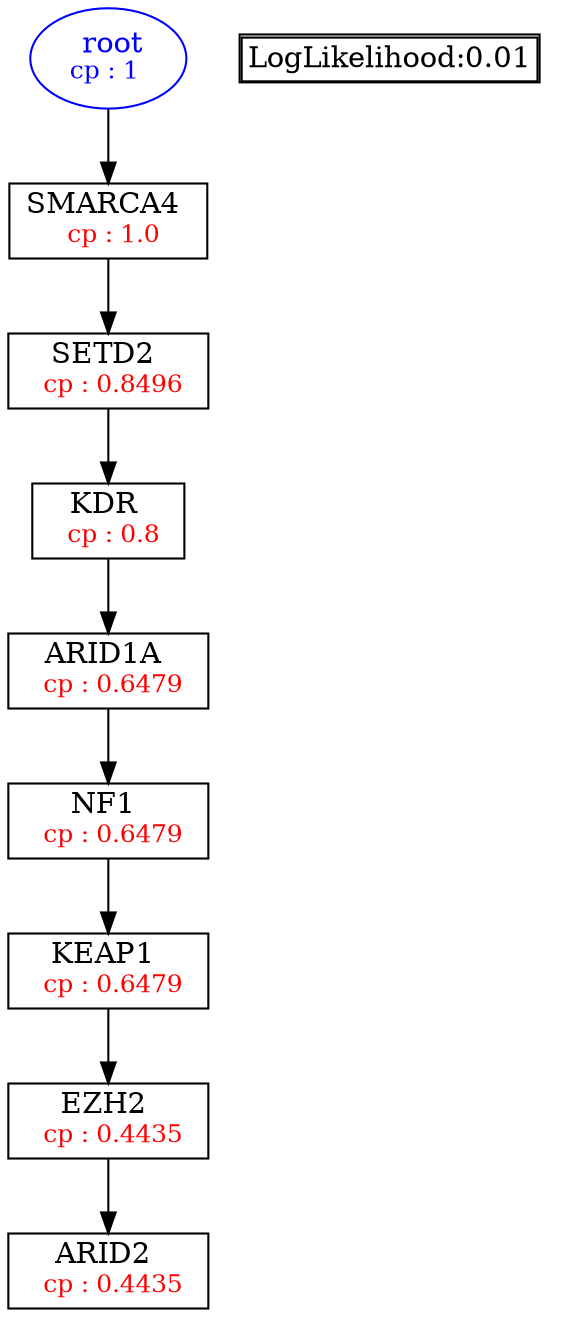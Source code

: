 digraph tree {
    "root" [label=<<font color='Blue'> root</font><br/><font color='Blue' POINT-SIZE='12'>cp : 1 </font>>, shape=oval, color=Blue];
    "S5" [label =<SMARCA4 <br/> <font color='Red' POINT-SIZE='12'> cp : 1.0 </font>>, shape=box];
    "S6" [label =<SETD2 <br/> <font color='Red' POINT-SIZE='12'> cp : 0.8496 </font>>, shape=box];
    "S7" [label =<KDR <br/> <font color='Red' POINT-SIZE='12'> cp : 0.8 </font>>, shape=box];
    "S1" [label =<ARID1A <br/> <font color='Red' POINT-SIZE='12'> cp : 0.6479 </font>>, shape=box];
    "S3" [label =<NF1 <br/> <font color='Red' POINT-SIZE='12'> cp : 0.6479 </font>>, shape=box];
    "S4" [label =<KEAP1 <br/> <font color='Red' POINT-SIZE='12'> cp : 0.6479 </font>>, shape=box];
    "S8" [label =<EZH2 <br/> <font color='Red' POINT-SIZE='12'> cp : 0.4435 </font>>, shape=box];
    "S2" [label =<ARID2 <br/> <font color='Red' POINT-SIZE='12'> cp : 0.4435 </font>>, shape=box];
    "root" -> "S5";
    "S5" -> "S6";
    "S6" -> "S7";
    "S7" -> "S1";
    "S1" -> "S3";
    "S3" -> "S4";
    "S4" -> "S8";
    "S8" -> "S2";

    node[shape=plaintext]
    fontsize="10"
    struct1 [label=
    <<TABLE BORDER="1" CELLBORDER="1" CELLSPACING="0" >
    <TR><TD ALIGN="LEFT">LogLikelihood:0.01</TD></TR>
    </TABLE>>];

}
